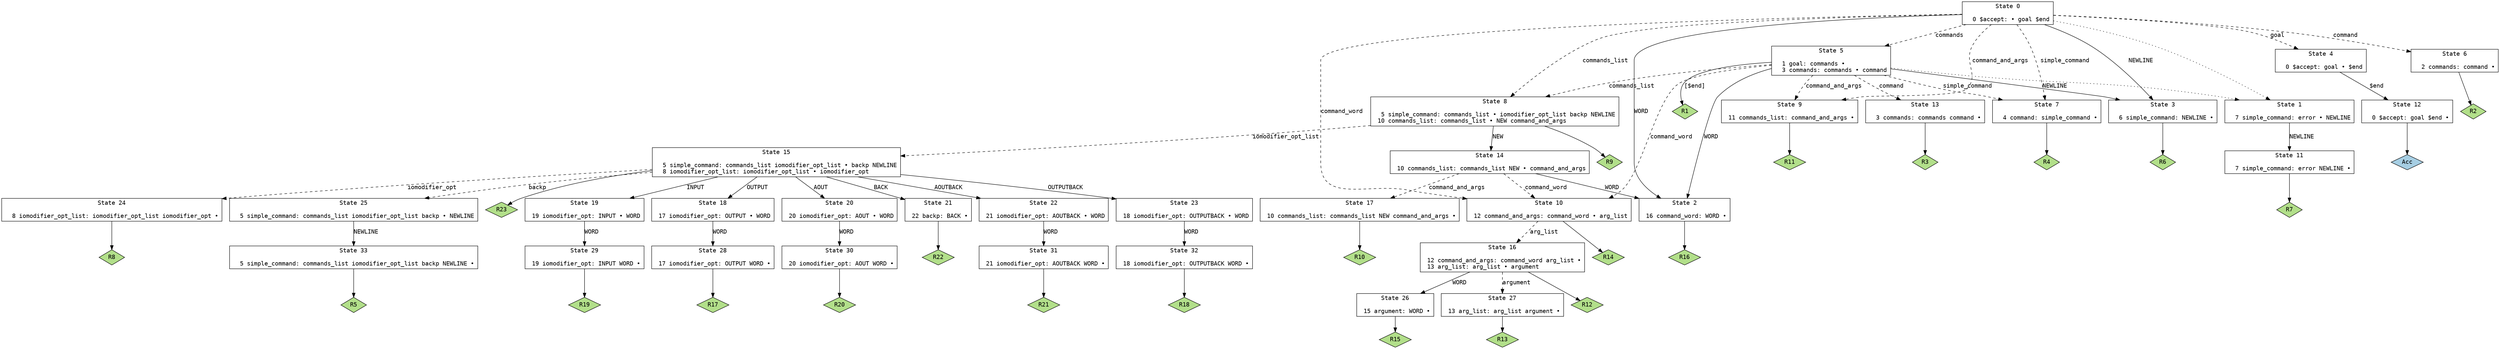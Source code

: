 // Generated by GNU Bison 3.8.2.
// Report bugs to <bug-bison@gnu.org>.
// Home page: <https://www.gnu.org/software/bison/>.

digraph "shell.y"
{
  node [fontname = courier, shape = box, colorscheme = paired6]
  edge [fontname = courier]

  0 [label="State 0\n\l  0 $accept: • goal $end\l"]
  0 -> 1 [style=dotted]
  0 -> 2 [style=solid label="WORD"]
  0 -> 3 [style=solid label="NEWLINE"]
  0 -> 4 [style=dashed label="goal"]
  0 -> 5 [style=dashed label="commands"]
  0 -> 6 [style=dashed label="command"]
  0 -> 7 [style=dashed label="simple_command"]
  0 -> 8 [style=dashed label="commands_list"]
  0 -> 9 [style=dashed label="command_and_args"]
  0 -> 10 [style=dashed label="command_word"]
  1 [label="State 1\n\l  7 simple_command: error • NEWLINE\l"]
  1 -> 11 [style=solid label="NEWLINE"]
  2 [label="State 2\n\l 16 command_word: WORD •\l"]
  2 -> "2R16" [style=solid]
 "2R16" [label="R16", fillcolor=3, shape=diamond, style=filled]
  3 [label="State 3\n\l  6 simple_command: NEWLINE •\l"]
  3 -> "3R6" [style=solid]
 "3R6" [label="R6", fillcolor=3, shape=diamond, style=filled]
  4 [label="State 4\n\l  0 $accept: goal • $end\l"]
  4 -> 12 [style=solid label="$end"]
  5 [label="State 5\n\l  1 goal: commands •\l  3 commands: commands • command\l"]
  5 -> 1 [style=dotted]
  5 -> 2 [style=solid label="WORD"]
  5 -> 3 [style=solid label="NEWLINE"]
  5 -> 13 [style=dashed label="command"]
  5 -> 7 [style=dashed label="simple_command"]
  5 -> 8 [style=dashed label="commands_list"]
  5 -> 9 [style=dashed label="command_and_args"]
  5 -> 10 [style=dashed label="command_word"]
  5 -> "5R1" [label="[$end]", style=solid]
 "5R1" [label="R1", fillcolor=3, shape=diamond, style=filled]
  6 [label="State 6\n\l  2 commands: command •\l"]
  6 -> "6R2" [style=solid]
 "6R2" [label="R2", fillcolor=3, shape=diamond, style=filled]
  7 [label="State 7\n\l  4 command: simple_command •\l"]
  7 -> "7R4" [style=solid]
 "7R4" [label="R4", fillcolor=3, shape=diamond, style=filled]
  8 [label="State 8\n\l  5 simple_command: commands_list • iomodifier_opt_list backp NEWLINE\l 10 commands_list: commands_list • NEW command_and_args\l"]
  8 -> 14 [style=solid label="NEW"]
  8 -> 15 [style=dashed label="iomodifier_opt_list"]
  8 -> "8R9" [style=solid]
 "8R9" [label="R9", fillcolor=3, shape=diamond, style=filled]
  9 [label="State 9\n\l 11 commands_list: command_and_args •\l"]
  9 -> "9R11" [style=solid]
 "9R11" [label="R11", fillcolor=3, shape=diamond, style=filled]
  10 [label="State 10\n\l 12 command_and_args: command_word • arg_list\l"]
  10 -> 16 [style=dashed label="arg_list"]
  10 -> "10R14" [style=solid]
 "10R14" [label="R14", fillcolor=3, shape=diamond, style=filled]
  11 [label="State 11\n\l  7 simple_command: error NEWLINE •\l"]
  11 -> "11R7" [style=solid]
 "11R7" [label="R7", fillcolor=3, shape=diamond, style=filled]
  12 [label="State 12\n\l  0 $accept: goal $end •\l"]
  12 -> "12R0" [style=solid]
 "12R0" [label="Acc", fillcolor=1, shape=diamond, style=filled]
  13 [label="State 13\n\l  3 commands: commands command •\l"]
  13 -> "13R3" [style=solid]
 "13R3" [label="R3", fillcolor=3, shape=diamond, style=filled]
  14 [label="State 14\n\l 10 commands_list: commands_list NEW • command_and_args\l"]
  14 -> 2 [style=solid label="WORD"]
  14 -> 17 [style=dashed label="command_and_args"]
  14 -> 10 [style=dashed label="command_word"]
  15 [label="State 15\n\l  5 simple_command: commands_list iomodifier_opt_list • backp NEWLINE\l  8 iomodifier_opt_list: iomodifier_opt_list • iomodifier_opt\l"]
  15 -> 18 [style=solid label="OUTPUT"]
  15 -> 19 [style=solid label="INPUT"]
  15 -> 20 [style=solid label="AOUT"]
  15 -> 21 [style=solid label="BACK"]
  15 -> 22 [style=solid label="AOUTBACK"]
  15 -> 23 [style=solid label="OUTPUTBACK"]
  15 -> 24 [style=dashed label="iomodifier_opt"]
  15 -> 25 [style=dashed label="backp"]
  15 -> "15R23" [style=solid]
 "15R23" [label="R23", fillcolor=3, shape=diamond, style=filled]
  16 [label="State 16\n\l 12 command_and_args: command_word arg_list •\l 13 arg_list: arg_list • argument\l"]
  16 -> 26 [style=solid label="WORD"]
  16 -> 27 [style=dashed label="argument"]
  16 -> "16R12" [style=solid]
 "16R12" [label="R12", fillcolor=3, shape=diamond, style=filled]
  17 [label="State 17\n\l 10 commands_list: commands_list NEW command_and_args •\l"]
  17 -> "17R10" [style=solid]
 "17R10" [label="R10", fillcolor=3, shape=diamond, style=filled]
  18 [label="State 18\n\l 17 iomodifier_opt: OUTPUT • WORD\l"]
  18 -> 28 [style=solid label="WORD"]
  19 [label="State 19\n\l 19 iomodifier_opt: INPUT • WORD\l"]
  19 -> 29 [style=solid label="WORD"]
  20 [label="State 20\n\l 20 iomodifier_opt: AOUT • WORD\l"]
  20 -> 30 [style=solid label="WORD"]
  21 [label="State 21\n\l 22 backp: BACK •\l"]
  21 -> "21R22" [style=solid]
 "21R22" [label="R22", fillcolor=3, shape=diamond, style=filled]
  22 [label="State 22\n\l 21 iomodifier_opt: AOUTBACK • WORD\l"]
  22 -> 31 [style=solid label="WORD"]
  23 [label="State 23\n\l 18 iomodifier_opt: OUTPUTBACK • WORD\l"]
  23 -> 32 [style=solid label="WORD"]
  24 [label="State 24\n\l  8 iomodifier_opt_list: iomodifier_opt_list iomodifier_opt •\l"]
  24 -> "24R8" [style=solid]
 "24R8" [label="R8", fillcolor=3, shape=diamond, style=filled]
  25 [label="State 25\n\l  5 simple_command: commands_list iomodifier_opt_list backp • NEWLINE\l"]
  25 -> 33 [style=solid label="NEWLINE"]
  26 [label="State 26\n\l 15 argument: WORD •\l"]
  26 -> "26R15" [style=solid]
 "26R15" [label="R15", fillcolor=3, shape=diamond, style=filled]
  27 [label="State 27\n\l 13 arg_list: arg_list argument •\l"]
  27 -> "27R13" [style=solid]
 "27R13" [label="R13", fillcolor=3, shape=diamond, style=filled]
  28 [label="State 28\n\l 17 iomodifier_opt: OUTPUT WORD •\l"]
  28 -> "28R17" [style=solid]
 "28R17" [label="R17", fillcolor=3, shape=diamond, style=filled]
  29 [label="State 29\n\l 19 iomodifier_opt: INPUT WORD •\l"]
  29 -> "29R19" [style=solid]
 "29R19" [label="R19", fillcolor=3, shape=diamond, style=filled]
  30 [label="State 30\n\l 20 iomodifier_opt: AOUT WORD •\l"]
  30 -> "30R20" [style=solid]
 "30R20" [label="R20", fillcolor=3, shape=diamond, style=filled]
  31 [label="State 31\n\l 21 iomodifier_opt: AOUTBACK WORD •\l"]
  31 -> "31R21" [style=solid]
 "31R21" [label="R21", fillcolor=3, shape=diamond, style=filled]
  32 [label="State 32\n\l 18 iomodifier_opt: OUTPUTBACK WORD •\l"]
  32 -> "32R18" [style=solid]
 "32R18" [label="R18", fillcolor=3, shape=diamond, style=filled]
  33 [label="State 33\n\l  5 simple_command: commands_list iomodifier_opt_list backp NEWLINE •\l"]
  33 -> "33R5" [style=solid]
 "33R5" [label="R5", fillcolor=3, shape=diamond, style=filled]
}
